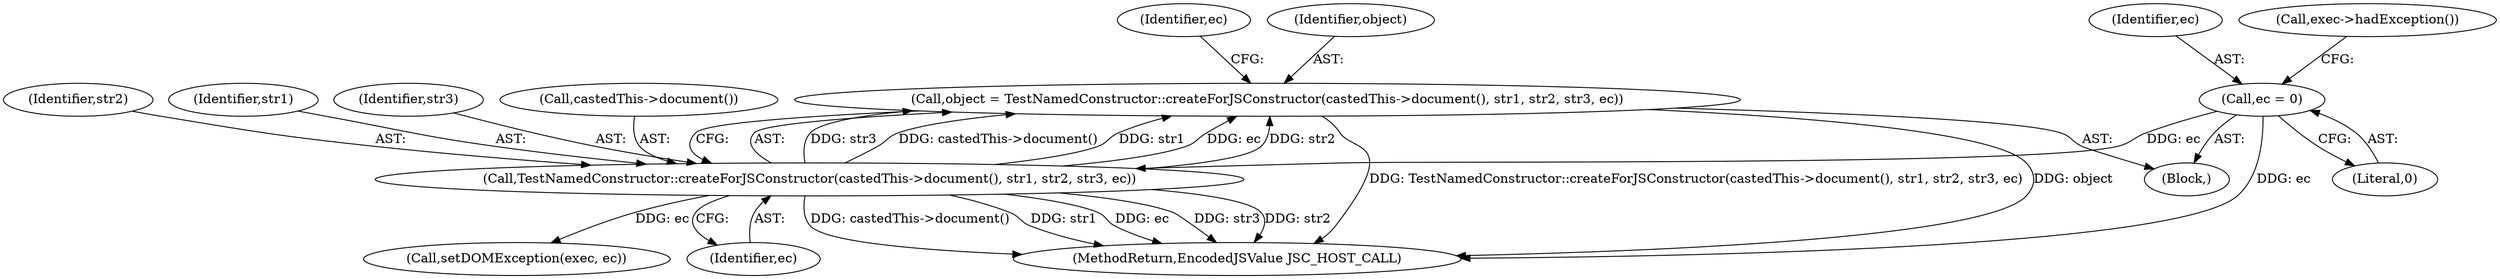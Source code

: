 digraph "0_Chrome_b944f670bb7a8a919daac497a4ea0536c954c201_19@API" {
"1000136" [label="(Call,object = TestNamedConstructor::createForJSConstructor(castedThis->document(), str1, str2, str3, ec))"];
"1000138" [label="(Call,TestNamedConstructor::createForJSConstructor(castedThis->document(), str1, str2, str3, ec))"];
"1000114" [label="(Call,ec = 0)"];
"1000160" [label="(MethodReturn,EncodedJSValue JSC_HOST_CALL)"];
"1000138" [label="(Call,TestNamedConstructor::createForJSConstructor(castedThis->document(), str1, str2, str3, ec))"];
"1000114" [label="(Call,ec = 0)"];
"1000141" [label="(Identifier,str2)"];
"1000145" [label="(Identifier,ec)"];
"1000102" [label="(Block,)"];
"1000147" [label="(Call,setDOMException(exec, ec))"];
"1000136" [label="(Call,object = TestNamedConstructor::createForJSConstructor(castedThis->document(), str1, str2, str3, ec))"];
"1000143" [label="(Identifier,ec)"];
"1000140" [label="(Identifier,str1)"];
"1000115" [label="(Identifier,ec)"];
"1000119" [label="(Call,exec->hadException())"];
"1000116" [label="(Literal,0)"];
"1000142" [label="(Identifier,str3)"];
"1000139" [label="(Call,castedThis->document())"];
"1000137" [label="(Identifier,object)"];
"1000136" -> "1000102"  [label="AST: "];
"1000136" -> "1000138"  [label="CFG: "];
"1000137" -> "1000136"  [label="AST: "];
"1000138" -> "1000136"  [label="AST: "];
"1000145" -> "1000136"  [label="CFG: "];
"1000136" -> "1000160"  [label="DDG: TestNamedConstructor::createForJSConstructor(castedThis->document(), str1, str2, str3, ec)"];
"1000136" -> "1000160"  [label="DDG: object"];
"1000138" -> "1000136"  [label="DDG: str3"];
"1000138" -> "1000136"  [label="DDG: castedThis->document()"];
"1000138" -> "1000136"  [label="DDG: str1"];
"1000138" -> "1000136"  [label="DDG: ec"];
"1000138" -> "1000136"  [label="DDG: str2"];
"1000138" -> "1000143"  [label="CFG: "];
"1000139" -> "1000138"  [label="AST: "];
"1000140" -> "1000138"  [label="AST: "];
"1000141" -> "1000138"  [label="AST: "];
"1000142" -> "1000138"  [label="AST: "];
"1000143" -> "1000138"  [label="AST: "];
"1000138" -> "1000160"  [label="DDG: str3"];
"1000138" -> "1000160"  [label="DDG: str2"];
"1000138" -> "1000160"  [label="DDG: castedThis->document()"];
"1000138" -> "1000160"  [label="DDG: str1"];
"1000138" -> "1000160"  [label="DDG: ec"];
"1000114" -> "1000138"  [label="DDG: ec"];
"1000138" -> "1000147"  [label="DDG: ec"];
"1000114" -> "1000102"  [label="AST: "];
"1000114" -> "1000116"  [label="CFG: "];
"1000115" -> "1000114"  [label="AST: "];
"1000116" -> "1000114"  [label="AST: "];
"1000119" -> "1000114"  [label="CFG: "];
"1000114" -> "1000160"  [label="DDG: ec"];
}
